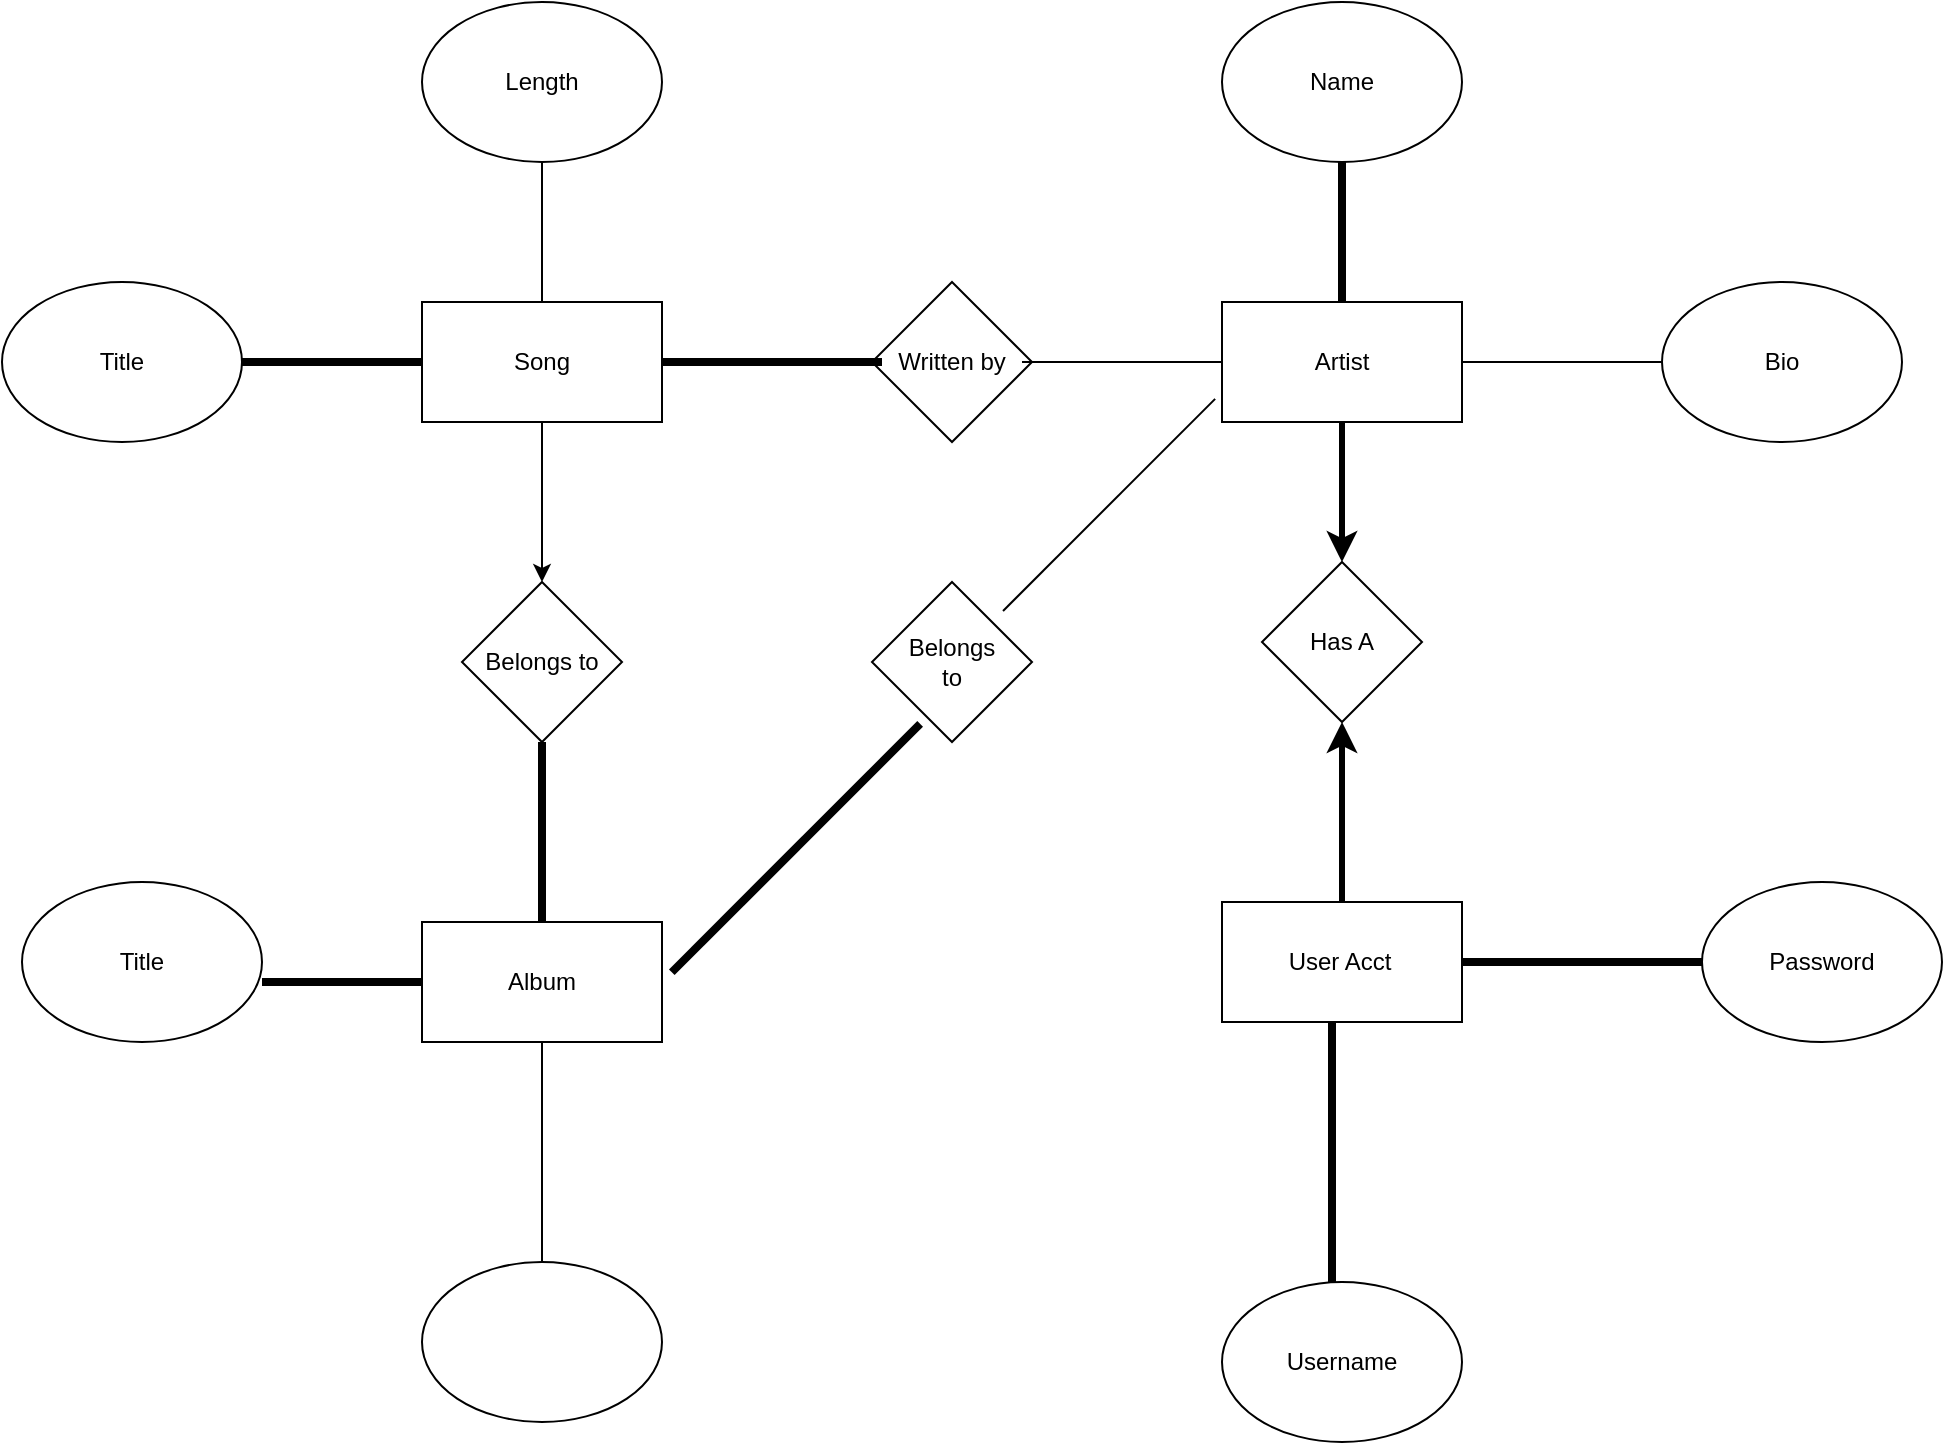 <mxfile>
    <diagram id="s3wVvmK8ezE7e3MaRzTs" name="Page-1">
        <mxGraphModel dx="1597" dy="1726" grid="1" gridSize="10" guides="1" tooltips="1" connect="1" arrows="1" fold="1" page="1" pageScale="1" pageWidth="850" pageHeight="1100" math="0" shadow="0">
            <root>
                <mxCell id="0"/>
                <mxCell id="1" parent="0"/>
                <mxCell id="33" value="" style="edgeStyle=none;html=1;strokeColor=default;" edge="1" parent="1" source="2" target="20">
                    <mxGeometry relative="1" as="geometry"/>
                </mxCell>
                <mxCell id="2" value="Song" style="rounded=0;whiteSpace=wrap;html=1;" vertex="1" parent="1">
                    <mxGeometry x="160" y="120" width="120" height="60" as="geometry"/>
                </mxCell>
                <mxCell id="3" value="Artist" style="rounded=0;whiteSpace=wrap;html=1;" vertex="1" parent="1">
                    <mxGeometry x="560" y="120" width="120" height="60" as="geometry"/>
                </mxCell>
                <mxCell id="51" value="" style="edgeStyle=none;html=1;strokeColor=default;strokeWidth=3;" edge="1" parent="1" source="4" target="21">
                    <mxGeometry relative="1" as="geometry"/>
                </mxCell>
                <mxCell id="4" value="User Acct&lt;span style=&quot;white-space: pre;&quot;&gt;&#9;&lt;/span&gt;" style="rounded=0;whiteSpace=wrap;html=1;" vertex="1" parent="1">
                    <mxGeometry x="560" y="420" width="120" height="60" as="geometry"/>
                </mxCell>
                <mxCell id="5" value="Album" style="rounded=0;whiteSpace=wrap;html=1;" vertex="1" parent="1">
                    <mxGeometry x="160" y="430" width="120" height="60" as="geometry"/>
                </mxCell>
                <mxCell id="8" value="Title" style="ellipse;whiteSpace=wrap;html=1;" vertex="1" parent="1">
                    <mxGeometry x="-50" y="110" width="120" height="80" as="geometry"/>
                </mxCell>
                <mxCell id="10" value="Length" style="ellipse;whiteSpace=wrap;html=1;" vertex="1" parent="1">
                    <mxGeometry x="160" y="-30" width="120" height="80" as="geometry"/>
                </mxCell>
                <mxCell id="11" value="Title" style="ellipse;whiteSpace=wrap;html=1;" vertex="1" parent="1">
                    <mxGeometry x="-40" y="410" width="120" height="80" as="geometry"/>
                </mxCell>
                <mxCell id="12" value="" style="ellipse;whiteSpace=wrap;html=1;" vertex="1" parent="1">
                    <mxGeometry x="160" y="600" width="120" height="80" as="geometry"/>
                </mxCell>
                <mxCell id="13" value="Username" style="ellipse;whiteSpace=wrap;html=1;" vertex="1" parent="1">
                    <mxGeometry x="560" y="610" width="120" height="80" as="geometry"/>
                </mxCell>
                <mxCell id="14" value="Password" style="ellipse;whiteSpace=wrap;html=1;" vertex="1" parent="1">
                    <mxGeometry x="800" y="410" width="120" height="80" as="geometry"/>
                </mxCell>
                <mxCell id="15" value="Bio" style="ellipse;whiteSpace=wrap;html=1;" vertex="1" parent="1">
                    <mxGeometry x="780" y="110" width="120" height="80" as="geometry"/>
                </mxCell>
                <mxCell id="16" value="Name" style="ellipse;whiteSpace=wrap;html=1;" vertex="1" parent="1">
                    <mxGeometry x="560" y="-30" width="120" height="80" as="geometry"/>
                </mxCell>
                <mxCell id="19" value="Written by" style="rhombus;whiteSpace=wrap;html=1;" vertex="1" parent="1">
                    <mxGeometry x="385" y="110" width="80" height="80" as="geometry"/>
                </mxCell>
                <mxCell id="20" value="Belongs to" style="rhombus;whiteSpace=wrap;html=1;" vertex="1" parent="1">
                    <mxGeometry x="180" y="260" width="80" height="80" as="geometry"/>
                </mxCell>
                <mxCell id="21" value="Has A" style="rhombus;whiteSpace=wrap;html=1;" vertex="1" parent="1">
                    <mxGeometry x="580" y="250" width="80" height="80" as="geometry"/>
                </mxCell>
                <mxCell id="25" value="" style="line;strokeWidth=1;direction=south;html=1;" vertex="1" parent="1">
                    <mxGeometry x="180" y="50" width="80" height="70" as="geometry"/>
                </mxCell>
                <mxCell id="26" value="" style="line;strokeWidth=4;html=1;perimeter=backbonePerimeter;points=[];outlineConnect=0;" vertex="1" parent="1">
                    <mxGeometry x="70" y="145" width="90" height="10" as="geometry"/>
                </mxCell>
                <mxCell id="30" value="" style="line;strokeWidth=4;html=1;perimeter=backbonePerimeter;points=[];outlineConnect=0;" vertex="1" parent="1">
                    <mxGeometry x="80" y="455" width="80" height="10" as="geometry"/>
                </mxCell>
                <mxCell id="31" value="" style="line;strokeWidth=4;direction=south;html=1;perimeter=backbonePerimeter;points=[];outlineConnect=0;" vertex="1" parent="1">
                    <mxGeometry x="215" y="340" width="10" height="90" as="geometry"/>
                </mxCell>
                <mxCell id="36" value="" style="line;strokeWidth=4;html=1;perimeter=backbonePerimeter;points=[];outlineConnect=0;" vertex="1" parent="1">
                    <mxGeometry x="280" y="145" width="110" height="10" as="geometry"/>
                </mxCell>
                <mxCell id="37" value="" style="line;strokeWidth=4;html=1;perimeter=backbonePerimeter;points=[];outlineConnect=0;" vertex="1" parent="1">
                    <mxGeometry x="680" y="445" width="120" height="10" as="geometry"/>
                </mxCell>
                <mxCell id="39" value="" style="line;strokeWidth=4;direction=south;html=1;perimeter=backbonePerimeter;points=[];outlineConnect=0;" vertex="1" parent="1">
                    <mxGeometry x="610" y="480" width="10" height="130" as="geometry"/>
                </mxCell>
                <mxCell id="44" value="" style="line;strokeWidth=4;direction=south;html=1;perimeter=backbonePerimeter;points=[];outlineConnect=0;" vertex="1" parent="1">
                    <mxGeometry x="615" y="50" width="10" height="70" as="geometry"/>
                </mxCell>
                <mxCell id="46" value="" style="line;strokeWidth=1;html=1;" vertex="1" parent="1">
                    <mxGeometry x="460" y="145" width="100" height="10" as="geometry"/>
                </mxCell>
                <mxCell id="48" value="" style="line;strokeWidth=1;html=1;" vertex="1" parent="1">
                    <mxGeometry x="680" y="145" width="100" height="10" as="geometry"/>
                </mxCell>
                <mxCell id="49" value="" style="line;strokeWidth=1;direction=south;html=1;" vertex="1" parent="1">
                    <mxGeometry x="215" y="490" width="10" height="110" as="geometry"/>
                </mxCell>
                <mxCell id="52" value="" style="endArrow=classic;html=1;strokeColor=default;strokeWidth=3;exitX=0.5;exitY=1;exitDx=0;exitDy=0;entryX=0.5;entryY=0;entryDx=0;entryDy=0;" edge="1" parent="1" source="3" target="21">
                    <mxGeometry width="50" height="50" relative="1" as="geometry">
                        <mxPoint x="530" y="260" as="sourcePoint"/>
                        <mxPoint x="590" y="230" as="targetPoint"/>
                    </mxGeometry>
                </mxCell>
                <mxCell id="53" value="Belongs&lt;br&gt;to" style="rhombus;whiteSpace=wrap;html=1;strokeWidth=1;" vertex="1" parent="1">
                    <mxGeometry x="385" y="260" width="80" height="80" as="geometry"/>
                </mxCell>
                <mxCell id="54" value="" style="line;strokeWidth=4;html=1;perimeter=backbonePerimeter;points=[];outlineConnect=0;rotation=-45;" vertex="1" parent="1">
                    <mxGeometry x="259.18" y="388.02" width="175.61" height="10" as="geometry"/>
                </mxCell>
                <mxCell id="55" value="" style="line;strokeWidth=1;html=1;rotation=-45;" vertex="1" parent="1">
                    <mxGeometry x="428.54" y="216.46" width="150" height="10" as="geometry"/>
                </mxCell>
            </root>
        </mxGraphModel>
    </diagram>
</mxfile>
